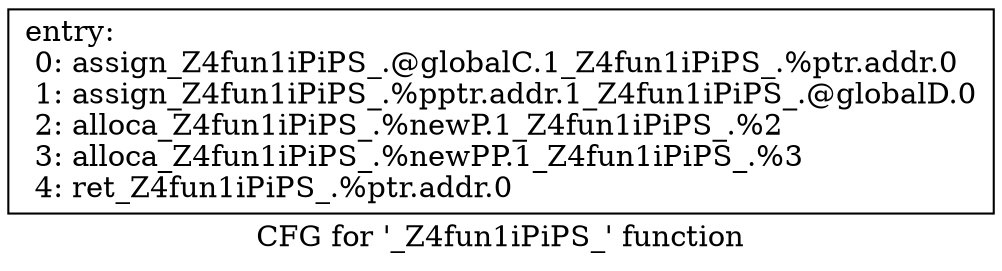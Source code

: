 digraph "CFG for '_Z4fun1iPiPS_' function" {
	label="CFG for '_Z4fun1iPiPS_' function" ;

	Node0x8f6db80 [shape=record,label="{entry:\l 0: assign	_Z4fun1iPiPS_.@globalC.1	_Z4fun1iPiPS_.%ptr.addr.0\l 1: assign	_Z4fun1iPiPS_.%pptr.addr.1	_Z4fun1iPiPS_.@globalD.0\l 2: alloca	_Z4fun1iPiPS_.%newP.1	_Z4fun1iPiPS_.%2\l 3: alloca	_Z4fun1iPiPS_.%newPP.1	_Z4fun1iPiPS_.%3\l 4: ret	_Z4fun1iPiPS_.%ptr.addr.0\l }"];
}